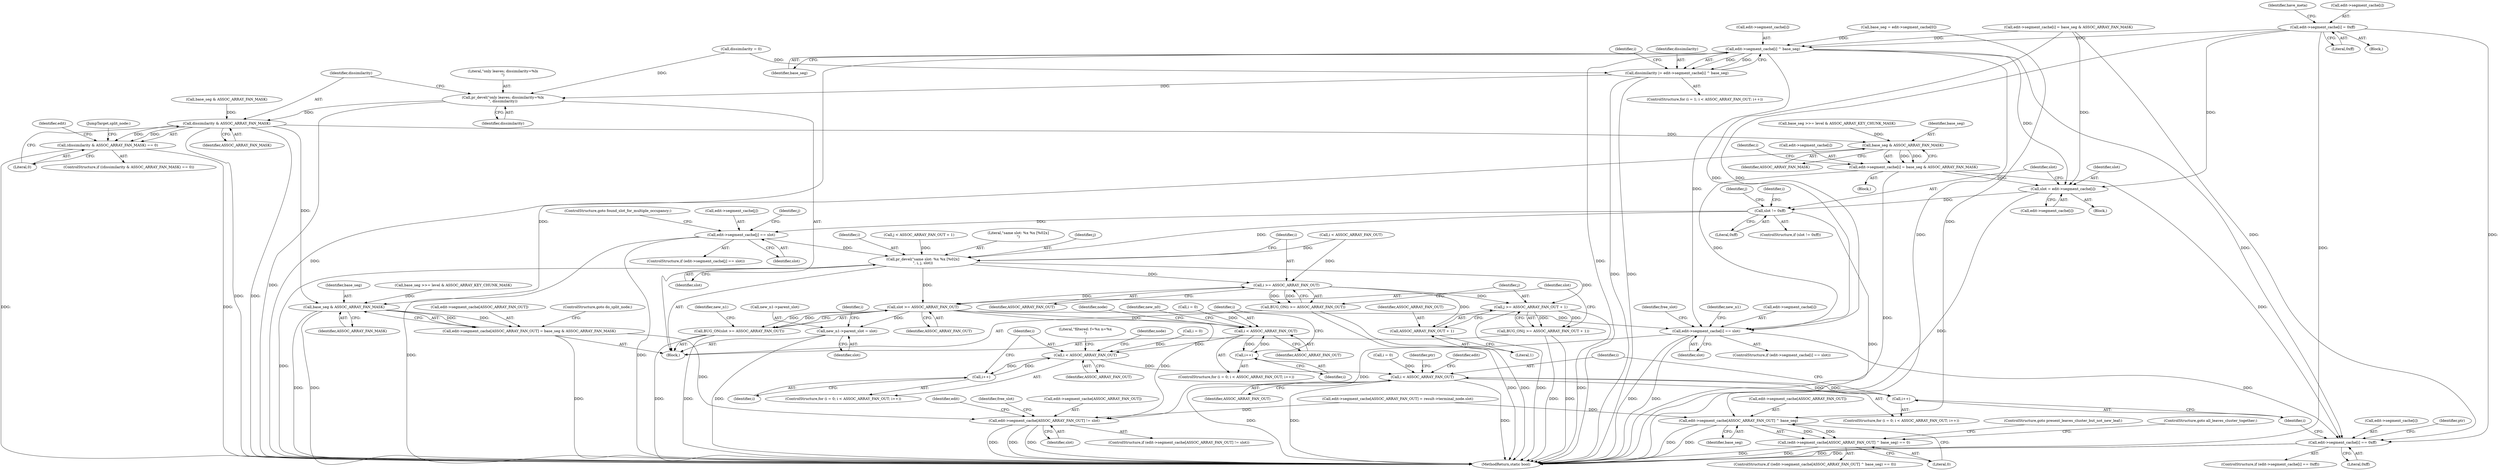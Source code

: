 digraph "0_linux_8d4a2ec1e0b41b0cf9a0c5cd4511da7f8e4f3de2@pointer" {
"1000327" [label="(Call,edit->segment_cache[i] = 0xff)"];
"1000385" [label="(Call,edit->segment_cache[i] ^ base_seg)"];
"1000383" [label="(Call,dissimilarity |= edit->segment_cache[i] ^ base_seg)"];
"1000392" [label="(Call,pr_devel(\"only leaves; dissimilarity=%lx\n\", dissimilarity))"];
"1000397" [label="(Call,dissimilarity & ASSOC_ARRAY_FAN_MASK)"];
"1000396" [label="(Call,(dissimilarity & ASSOC_ARRAY_FAN_MASK) == 0)"];
"1001228" [label="(Call,base_seg & ASSOC_ARRAY_FAN_MASK)"];
"1001222" [label="(Call,edit->segment_cache[i] = base_seg & ASSOC_ARRAY_FAN_MASK)"];
"1000478" [label="(Call,slot = edit->segment_cache[i])"];
"1000486" [label="(Call,slot != 0xff)"];
"1000503" [label="(Call,edit->segment_cache[j] == slot)"];
"1000512" [label="(Call,pr_devel(\"same slot: %x %x [%02x]\n\", i, j, slot))"];
"1000518" [label="(Call,i >= ASSOC_ARRAY_FAN_OUT)"];
"1000517" [label="(Call,BUG_ON(i >= ASSOC_ARRAY_FAN_OUT))"];
"1000522" [label="(Call,j >= ASSOC_ARRAY_FAN_OUT + 1)"];
"1000521" [label="(Call,BUG_ON(j >= ASSOC_ARRAY_FAN_OUT + 1))"];
"1000524" [label="(Call,ASSOC_ARRAY_FAN_OUT + 1)"];
"1000528" [label="(Call,slot >= ASSOC_ARRAY_FAN_OUT)"];
"1000527" [label="(Call,BUG_ON(slot >= ASSOC_ARRAY_FAN_OUT))"];
"1000531" [label="(Call,new_n1->parent_slot = slot)"];
"1000540" [label="(Call,i < ASSOC_ARRAY_FAN_OUT)"];
"1000543" [label="(Call,i++)"];
"1000598" [label="(Call,i < ASSOC_ARRAY_FAN_OUT)"];
"1000601" [label="(Call,i++)"];
"1000732" [label="(Call,i < ASSOC_ARRAY_FAN_OUT)"];
"1000735" [label="(Call,i++)"];
"1000613" [label="(Call,edit->segment_cache[i] == slot)"];
"1000666" [label="(Call,edit->segment_cache[ASSOC_ARRAY_FAN_OUT] != slot)"];
"1000739" [label="(Call,edit->segment_cache[i] == 0xff)"];
"1001247" [label="(Call,base_seg & ASSOC_ARRAY_FAN_MASK)"];
"1001241" [label="(Call,edit->segment_cache[ASSOC_ARRAY_FAN_OUT] = base_seg & ASSOC_ARRAY_FAN_MASK)"];
"1000404" [label="(Call,edit->segment_cache[ASSOC_ARRAY_FAN_OUT] ^ base_seg)"];
"1000403" [label="(Call,(edit->segment_cache[ASSOC_ARRAY_FAN_OUT] ^ base_seg) == 0)"];
"1000491" [label="(Identifier,j)"];
"1000333" [label="(Literal,0xff)"];
"1000480" [label="(Call,edit->segment_cache[i])"];
"1000485" [label="(ControlStructure,if (slot != 0xff))"];
"1000526" [label="(Literal,1)"];
"1000472" [label="(Call,i < ASSOC_ARRAY_FAN_OUT)"];
"1000594" [label="(ControlStructure,for (i = 0; i < ASSOC_ARRAY_FAN_OUT; i++))"];
"1000728" [label="(ControlStructure,for (i = 0; i < ASSOC_ARRAY_FAN_OUT; i++))"];
"1000608" [label="(Identifier,node)"];
"1000326" [label="(Block,)"];
"1000400" [label="(Literal,0)"];
"1000541" [label="(Identifier,i)"];
"1001230" [label="(Identifier,ASSOC_ARRAY_FAN_MASK)"];
"1000512" [label="(Call,pr_devel(\"same slot: %x %x [%02x]\n\", i, j, slot))"];
"1000395" [label="(ControlStructure,if ((dissimilarity & ASSOC_ARRAY_FAN_MASK) == 0))"];
"1000402" [label="(ControlStructure,if ((edit->segment_cache[ASSOC_ARRAY_FAN_OUT] ^ base_seg) == 0))"];
"1000403" [label="(Call,(edit->segment_cache[ASSOC_ARRAY_FAN_OUT] ^ base_seg) == 0)"];
"1000612" [label="(ControlStructure,if (edit->segment_cache[i] == slot))"];
"1000742" [label="(Identifier,edit)"];
"1000522" [label="(Call,j >= ASSOC_ARRAY_FAN_OUT + 1)"];
"1000520" [label="(Identifier,ASSOC_ARRAY_FAN_OUT)"];
"1000510" [label="(ControlStructure,goto found_slot_for_multiple_occupancy;)"];
"1000392" [label="(Call,pr_devel(\"only leaves; dissimilarity=%lx\n\", dissimilarity))"];
"1000514" [label="(Identifier,i)"];
"1000666" [label="(Call,edit->segment_cache[ASSOC_ARRAY_FAN_OUT] != slot)"];
"1000536" [label="(ControlStructure,for (i = 0; i < ASSOC_ARRAY_FAN_OUT; i++))"];
"1000602" [label="(Identifier,i)"];
"1000549" [label="(Identifier,node)"];
"1000598" [label="(Call,i < ASSOC_ARRAY_FAN_OUT)"];
"1000543" [label="(Call,i++)"];
"1000624" [label="(Identifier,new_n1)"];
"1000413" [label="(ControlStructure,goto present_leaves_cluster_but_not_new_leaf;)"];
"1000599" [label="(Identifier,i)"];
"1000732" [label="(Call,i < ASSOC_ARRAY_FAN_OUT)"];
"1000595" [label="(Call,i = 0)"];
"1000396" [label="(Call,(dissimilarity & ASSOC_ARRAY_FAN_MASK) == 0)"];
"1001248" [label="(Identifier,base_seg)"];
"1001241" [label="(Call,edit->segment_cache[ASSOC_ARRAY_FAN_OUT] = base_seg & ASSOC_ARRAY_FAN_MASK)"];
"1001247" [label="(Call,base_seg & ASSOC_ARRAY_FAN_MASK)"];
"1000383" [label="(Call,dissimilarity |= edit->segment_cache[i] ^ base_seg)"];
"1001202" [label="(Identifier,i)"];
"1000386" [label="(Call,edit->segment_cache[i])"];
"1000672" [label="(Identifier,slot)"];
"1000156" [label="(Call,edit->segment_cache[ASSOC_ARRAY_FAN_OUT] = result->terminal_node.slot)"];
"1000540" [label="(Call,i < ASSOC_ARRAY_FAN_OUT)"];
"1000542" [label="(Identifier,ASSOC_ARRAY_FAN_OUT)"];
"1000335" [label="(Identifier,have_meta)"];
"1000614" [label="(Call,edit->segment_cache[i])"];
"1000495" [label="(Call,j < ASSOC_ARRAY_FAN_OUT + 1)"];
"1000517" [label="(Call,BUG_ON(i >= ASSOC_ARRAY_FAN_OUT))"];
"1000544" [label="(Identifier,i)"];
"1000504" [label="(Call,edit->segment_cache[j])"];
"1001242" [label="(Call,edit->segment_cache[ASSOC_ARRAY_FAN_OUT])"];
"1000531" [label="(Call,new_n1->parent_slot = slot)"];
"1000575" [label="(Identifier,new_n0)"];
"1000532" [label="(Call,new_n1->parent_slot)"];
"1000478" [label="(Call,slot = edit->segment_cache[i])"];
"1000665" [label="(ControlStructure,if (edit->segment_cache[ASSOC_ARRAY_FAN_OUT] != slot))"];
"1000393" [label="(Literal,\"only leaves; dissimilarity=%lx\n\")"];
"1000739" [label="(Call,edit->segment_cache[i] == 0xff)"];
"1000405" [label="(Call,edit->segment_cache[ASSOC_ARRAY_FAN_OUT])"];
"1001223" [label="(Call,edit->segment_cache[i])"];
"1000407" [label="(Identifier,edit)"];
"1001222" [label="(Call,edit->segment_cache[i] = base_seg & ASSOC_ARRAY_FAN_MASK)"];
"1000398" [label="(Identifier,dissimilarity)"];
"1000535" [label="(Identifier,slot)"];
"1000397" [label="(Call,dissimilarity & ASSOC_ARRAY_FAN_MASK)"];
"1000411" [label="(Literal,0)"];
"1001228" [label="(Call,base_seg & ASSOC_ARRAY_FAN_MASK)"];
"1000502" [label="(ControlStructure,if (edit->segment_cache[j] == slot))"];
"1000524" [label="(Call,ASSOC_ARRAY_FAN_OUT + 1)"];
"1000529" [label="(Identifier,slot)"];
"1000513" [label="(Literal,\"same slot: %x %x [%02x]\n\")"];
"1000367" [label="(Call,base_seg = edit->segment_cache[0])"];
"1000600" [label="(Identifier,ASSOC_ARRAY_FAN_OUT)"];
"1000527" [label="(Call,BUG_ON(slot >= ASSOC_ARRAY_FAN_OUT))"];
"1000533" [label="(Identifier,new_n1)"];
"1000486" [label="(Call,slot != 0xff)"];
"1000677" [label="(Identifier,free_slot)"];
"1000738" [label="(ControlStructure,if (edit->segment_cache[i] == 0xff))"];
"1000530" [label="(Identifier,ASSOC_ARRAY_FAN_OUT)"];
"1000501" [label="(Identifier,j)"];
"1000327" [label="(Call,edit->segment_cache[i] = 0xff)"];
"1001203" [label="(Block,)"];
"1000528" [label="(Call,slot >= ASSOC_ARRAY_FAN_OUT)"];
"1000385" [label="(Call,edit->segment_cache[i] ^ base_seg)"];
"1000525" [label="(Identifier,ASSOC_ARRAY_FAN_OUT)"];
"1000391" [label="(Identifier,base_seg)"];
"1000523" [label="(Identifier,j)"];
"1000537" [label="(Call,i = 0)"];
"1000382" [label="(Identifier,i)"];
"1001229" [label="(Identifier,base_seg)"];
"1000516" [label="(Identifier,slot)"];
"1001236" [label="(Call,base_seg >>= level & ASSOC_ARRAY_KEY_CHUNK_MASK)"];
"1000519" [label="(Identifier,i)"];
"1000662" [label="(Literal,\"filtered: f=%x n=%x\n\")"];
"1000410" [label="(Identifier,base_seg)"];
"1000394" [label="(Identifier,dissimilarity)"];
"1000734" [label="(Identifier,ASSOC_ARRAY_FAN_OUT)"];
"1000479" [label="(Identifier,slot)"];
"1000404" [label="(Call,edit->segment_cache[ASSOC_ARRAY_FAN_OUT] ^ base_seg)"];
"1000349" [label="(Call,edit->segment_cache[i] = base_seg & ASSOC_ARRAY_FAN_MASK)"];
"1000477" [label="(Block,)"];
"1000414" [label="(JumpTarget,split_node:)"];
"1000521" [label="(Call,BUG_ON(j >= ASSOC_ARRAY_FAN_OUT + 1))"];
"1001217" [label="(Call,base_seg >>= level & ASSOC_ARRAY_KEY_CHUNK_MASK)"];
"1000328" [label="(Call,edit->segment_cache[i])"];
"1000384" [label="(Identifier,dissimilarity)"];
"1001249" [label="(Identifier,ASSOC_ARRAY_FAN_MASK)"];
"1000740" [label="(Call,edit->segment_cache[i])"];
"1000518" [label="(Call,i >= ASSOC_ARRAY_FAN_OUT)"];
"1000729" [label="(Call,i = 0)"];
"1000399" [label="(Identifier,ASSOC_ARRAY_FAN_MASK)"];
"1000601" [label="(Call,i++)"];
"1000503" [label="(Call,edit->segment_cache[j] == slot)"];
"1000619" [label="(Identifier,slot)"];
"1000487" [label="(Identifier,slot)"];
"1000509" [label="(Identifier,slot)"];
"1000735" [label="(Call,i++)"];
"1000613" [label="(Call,edit->segment_cache[i] == slot)"];
"1000374" [label="(ControlStructure,for (i = 1; i < ASSOC_ARRAY_FAN_OUT; i++))"];
"1000667" [label="(Call,edit->segment_cache[ASSOC_ARRAY_FAN_OUT])"];
"1000538" [label="(Identifier,i)"];
"1000733" [label="(Identifier,i)"];
"1000792" [label="(Identifier,ptr)"];
"1001250" [label="(ControlStructure,goto do_split_node;)"];
"1000745" [label="(Literal,0xff)"];
"1000355" [label="(Call,base_seg & ASSOC_ARRAY_FAN_MASK)"];
"1000704" [label="(Identifier,edit)"];
"1000364" [label="(Call,dissimilarity = 0)"];
"1000476" [label="(Identifier,i)"];
"1000642" [label="(Identifier,free_slot)"];
"1000488" [label="(Literal,0xff)"];
"1001251" [label="(MethodReturn,static bool)"];
"1000736" [label="(Identifier,i)"];
"1000515" [label="(Identifier,j)"];
"1000748" [label="(Identifier,ptr)"];
"1000412" [label="(ControlStructure,goto all_leaves_cluster_together;)"];
"1000122" [label="(Block,)"];
"1000327" -> "1000326"  [label="AST: "];
"1000327" -> "1000333"  [label="CFG: "];
"1000328" -> "1000327"  [label="AST: "];
"1000333" -> "1000327"  [label="AST: "];
"1000335" -> "1000327"  [label="CFG: "];
"1000327" -> "1001251"  [label="DDG: "];
"1000327" -> "1000385"  [label="DDG: "];
"1000327" -> "1000478"  [label="DDG: "];
"1000327" -> "1000613"  [label="DDG: "];
"1000327" -> "1000739"  [label="DDG: "];
"1000385" -> "1000383"  [label="AST: "];
"1000385" -> "1000391"  [label="CFG: "];
"1000386" -> "1000385"  [label="AST: "];
"1000391" -> "1000385"  [label="AST: "];
"1000383" -> "1000385"  [label="CFG: "];
"1000385" -> "1001251"  [label="DDG: "];
"1000385" -> "1001251"  [label="DDG: "];
"1000385" -> "1000383"  [label="DDG: "];
"1000385" -> "1000383"  [label="DDG: "];
"1000349" -> "1000385"  [label="DDG: "];
"1000367" -> "1000385"  [label="DDG: "];
"1000385" -> "1000404"  [label="DDG: "];
"1000385" -> "1000478"  [label="DDG: "];
"1000385" -> "1000613"  [label="DDG: "];
"1000385" -> "1000739"  [label="DDG: "];
"1000383" -> "1000374"  [label="AST: "];
"1000384" -> "1000383"  [label="AST: "];
"1000382" -> "1000383"  [label="CFG: "];
"1000383" -> "1001251"  [label="DDG: "];
"1000383" -> "1001251"  [label="DDG: "];
"1000364" -> "1000383"  [label="DDG: "];
"1000383" -> "1000392"  [label="DDG: "];
"1000392" -> "1000122"  [label="AST: "];
"1000392" -> "1000394"  [label="CFG: "];
"1000393" -> "1000392"  [label="AST: "];
"1000394" -> "1000392"  [label="AST: "];
"1000398" -> "1000392"  [label="CFG: "];
"1000392" -> "1001251"  [label="DDG: "];
"1000364" -> "1000392"  [label="DDG: "];
"1000392" -> "1000397"  [label="DDG: "];
"1000397" -> "1000396"  [label="AST: "];
"1000397" -> "1000399"  [label="CFG: "];
"1000398" -> "1000397"  [label="AST: "];
"1000399" -> "1000397"  [label="AST: "];
"1000400" -> "1000397"  [label="CFG: "];
"1000397" -> "1001251"  [label="DDG: "];
"1000397" -> "1001251"  [label="DDG: "];
"1000397" -> "1000396"  [label="DDG: "];
"1000397" -> "1000396"  [label="DDG: "];
"1000355" -> "1000397"  [label="DDG: "];
"1000397" -> "1001228"  [label="DDG: "];
"1000397" -> "1001247"  [label="DDG: "];
"1000396" -> "1000395"  [label="AST: "];
"1000396" -> "1000400"  [label="CFG: "];
"1000400" -> "1000396"  [label="AST: "];
"1000407" -> "1000396"  [label="CFG: "];
"1000414" -> "1000396"  [label="CFG: "];
"1000396" -> "1001251"  [label="DDG: "];
"1000396" -> "1001251"  [label="DDG: "];
"1001228" -> "1001222"  [label="AST: "];
"1001228" -> "1001230"  [label="CFG: "];
"1001229" -> "1001228"  [label="AST: "];
"1001230" -> "1001228"  [label="AST: "];
"1001222" -> "1001228"  [label="CFG: "];
"1001228" -> "1001222"  [label="DDG: "];
"1001228" -> "1001222"  [label="DDG: "];
"1001217" -> "1001228"  [label="DDG: "];
"1001228" -> "1001247"  [label="DDG: "];
"1001222" -> "1001203"  [label="AST: "];
"1001223" -> "1001222"  [label="AST: "];
"1001202" -> "1001222"  [label="CFG: "];
"1001222" -> "1001251"  [label="DDG: "];
"1001222" -> "1000478"  [label="DDG: "];
"1001222" -> "1000613"  [label="DDG: "];
"1001222" -> "1000739"  [label="DDG: "];
"1000478" -> "1000477"  [label="AST: "];
"1000478" -> "1000480"  [label="CFG: "];
"1000479" -> "1000478"  [label="AST: "];
"1000480" -> "1000478"  [label="AST: "];
"1000487" -> "1000478"  [label="CFG: "];
"1000478" -> "1001251"  [label="DDG: "];
"1000349" -> "1000478"  [label="DDG: "];
"1000478" -> "1000486"  [label="DDG: "];
"1000486" -> "1000485"  [label="AST: "];
"1000486" -> "1000488"  [label="CFG: "];
"1000487" -> "1000486"  [label="AST: "];
"1000488" -> "1000486"  [label="AST: "];
"1000491" -> "1000486"  [label="CFG: "];
"1000476" -> "1000486"  [label="CFG: "];
"1000486" -> "1001251"  [label="DDG: "];
"1000486" -> "1000503"  [label="DDG: "];
"1000486" -> "1000512"  [label="DDG: "];
"1000503" -> "1000502"  [label="AST: "];
"1000503" -> "1000509"  [label="CFG: "];
"1000504" -> "1000503"  [label="AST: "];
"1000509" -> "1000503"  [label="AST: "];
"1000510" -> "1000503"  [label="CFG: "];
"1000501" -> "1000503"  [label="CFG: "];
"1000503" -> "1001251"  [label="DDG: "];
"1000503" -> "1001251"  [label="DDG: "];
"1000503" -> "1000512"  [label="DDG: "];
"1000512" -> "1000122"  [label="AST: "];
"1000512" -> "1000516"  [label="CFG: "];
"1000513" -> "1000512"  [label="AST: "];
"1000514" -> "1000512"  [label="AST: "];
"1000515" -> "1000512"  [label="AST: "];
"1000516" -> "1000512"  [label="AST: "];
"1000519" -> "1000512"  [label="CFG: "];
"1000512" -> "1001251"  [label="DDG: "];
"1000472" -> "1000512"  [label="DDG: "];
"1000495" -> "1000512"  [label="DDG: "];
"1000512" -> "1000518"  [label="DDG: "];
"1000512" -> "1000522"  [label="DDG: "];
"1000512" -> "1000528"  [label="DDG: "];
"1000518" -> "1000517"  [label="AST: "];
"1000518" -> "1000520"  [label="CFG: "];
"1000519" -> "1000518"  [label="AST: "];
"1000520" -> "1000518"  [label="AST: "];
"1000517" -> "1000518"  [label="CFG: "];
"1000518" -> "1000517"  [label="DDG: "];
"1000518" -> "1000517"  [label="DDG: "];
"1000472" -> "1000518"  [label="DDG: "];
"1000518" -> "1000522"  [label="DDG: "];
"1000518" -> "1000524"  [label="DDG: "];
"1000518" -> "1000528"  [label="DDG: "];
"1000517" -> "1000122"  [label="AST: "];
"1000523" -> "1000517"  [label="CFG: "];
"1000517" -> "1001251"  [label="DDG: "];
"1000517" -> "1001251"  [label="DDG: "];
"1000522" -> "1000521"  [label="AST: "];
"1000522" -> "1000524"  [label="CFG: "];
"1000523" -> "1000522"  [label="AST: "];
"1000524" -> "1000522"  [label="AST: "];
"1000521" -> "1000522"  [label="CFG: "];
"1000522" -> "1001251"  [label="DDG: "];
"1000522" -> "1001251"  [label="DDG: "];
"1000522" -> "1000521"  [label="DDG: "];
"1000522" -> "1000521"  [label="DDG: "];
"1000521" -> "1000122"  [label="AST: "];
"1000529" -> "1000521"  [label="CFG: "];
"1000521" -> "1001251"  [label="DDG: "];
"1000521" -> "1001251"  [label="DDG: "];
"1000524" -> "1000526"  [label="CFG: "];
"1000525" -> "1000524"  [label="AST: "];
"1000526" -> "1000524"  [label="AST: "];
"1000528" -> "1000527"  [label="AST: "];
"1000528" -> "1000530"  [label="CFG: "];
"1000529" -> "1000528"  [label="AST: "];
"1000530" -> "1000528"  [label="AST: "];
"1000527" -> "1000528"  [label="CFG: "];
"1000528" -> "1000527"  [label="DDG: "];
"1000528" -> "1000527"  [label="DDG: "];
"1000528" -> "1000531"  [label="DDG: "];
"1000528" -> "1000540"  [label="DDG: "];
"1000528" -> "1000613"  [label="DDG: "];
"1000528" -> "1000666"  [label="DDG: "];
"1000527" -> "1000122"  [label="AST: "];
"1000533" -> "1000527"  [label="CFG: "];
"1000527" -> "1001251"  [label="DDG: "];
"1000527" -> "1001251"  [label="DDG: "];
"1000531" -> "1000122"  [label="AST: "];
"1000531" -> "1000535"  [label="CFG: "];
"1000532" -> "1000531"  [label="AST: "];
"1000535" -> "1000531"  [label="AST: "];
"1000538" -> "1000531"  [label="CFG: "];
"1000531" -> "1001251"  [label="DDG: "];
"1000540" -> "1000536"  [label="AST: "];
"1000540" -> "1000542"  [label="CFG: "];
"1000541" -> "1000540"  [label="AST: "];
"1000542" -> "1000540"  [label="AST: "];
"1000549" -> "1000540"  [label="CFG: "];
"1000575" -> "1000540"  [label="CFG: "];
"1000543" -> "1000540"  [label="DDG: "];
"1000537" -> "1000540"  [label="DDG: "];
"1000540" -> "1000543"  [label="DDG: "];
"1000540" -> "1000598"  [label="DDG: "];
"1000543" -> "1000536"  [label="AST: "];
"1000543" -> "1000544"  [label="CFG: "];
"1000544" -> "1000543"  [label="AST: "];
"1000541" -> "1000543"  [label="CFG: "];
"1000598" -> "1000594"  [label="AST: "];
"1000598" -> "1000600"  [label="CFG: "];
"1000599" -> "1000598"  [label="AST: "];
"1000600" -> "1000598"  [label="AST: "];
"1000608" -> "1000598"  [label="CFG: "];
"1000662" -> "1000598"  [label="CFG: "];
"1000601" -> "1000598"  [label="DDG: "];
"1000595" -> "1000598"  [label="DDG: "];
"1000598" -> "1000601"  [label="DDG: "];
"1000598" -> "1000732"  [label="DDG: "];
"1000601" -> "1000594"  [label="AST: "];
"1000601" -> "1000602"  [label="CFG: "];
"1000602" -> "1000601"  [label="AST: "];
"1000599" -> "1000601"  [label="CFG: "];
"1000732" -> "1000728"  [label="AST: "];
"1000732" -> "1000734"  [label="CFG: "];
"1000733" -> "1000732"  [label="AST: "];
"1000734" -> "1000732"  [label="AST: "];
"1000742" -> "1000732"  [label="CFG: "];
"1000792" -> "1000732"  [label="CFG: "];
"1000732" -> "1001251"  [label="DDG: "];
"1000732" -> "1001251"  [label="DDG: "];
"1000732" -> "1001251"  [label="DDG: "];
"1000729" -> "1000732"  [label="DDG: "];
"1000735" -> "1000732"  [label="DDG: "];
"1000732" -> "1000735"  [label="DDG: "];
"1000735" -> "1000728"  [label="AST: "];
"1000735" -> "1000736"  [label="CFG: "];
"1000736" -> "1000735"  [label="AST: "];
"1000733" -> "1000735"  [label="CFG: "];
"1000613" -> "1000612"  [label="AST: "];
"1000613" -> "1000619"  [label="CFG: "];
"1000614" -> "1000613"  [label="AST: "];
"1000619" -> "1000613"  [label="AST: "];
"1000624" -> "1000613"  [label="CFG: "];
"1000642" -> "1000613"  [label="CFG: "];
"1000613" -> "1001251"  [label="DDG: "];
"1000613" -> "1001251"  [label="DDG: "];
"1000349" -> "1000613"  [label="DDG: "];
"1000613" -> "1000666"  [label="DDG: "];
"1000613" -> "1000739"  [label="DDG: "];
"1000666" -> "1000665"  [label="AST: "];
"1000666" -> "1000672"  [label="CFG: "];
"1000667" -> "1000666"  [label="AST: "];
"1000672" -> "1000666"  [label="AST: "];
"1000677" -> "1000666"  [label="CFG: "];
"1000704" -> "1000666"  [label="CFG: "];
"1000666" -> "1001251"  [label="DDG: "];
"1000666" -> "1001251"  [label="DDG: "];
"1000666" -> "1001251"  [label="DDG: "];
"1000156" -> "1000666"  [label="DDG: "];
"1001241" -> "1000666"  [label="DDG: "];
"1000739" -> "1000738"  [label="AST: "];
"1000739" -> "1000745"  [label="CFG: "];
"1000740" -> "1000739"  [label="AST: "];
"1000745" -> "1000739"  [label="AST: "];
"1000748" -> "1000739"  [label="CFG: "];
"1000736" -> "1000739"  [label="CFG: "];
"1000739" -> "1001251"  [label="DDG: "];
"1000739" -> "1001251"  [label="DDG: "];
"1000349" -> "1000739"  [label="DDG: "];
"1001247" -> "1001241"  [label="AST: "];
"1001247" -> "1001249"  [label="CFG: "];
"1001248" -> "1001247"  [label="AST: "];
"1001249" -> "1001247"  [label="AST: "];
"1001241" -> "1001247"  [label="CFG: "];
"1001247" -> "1001251"  [label="DDG: "];
"1001247" -> "1001251"  [label="DDG: "];
"1001247" -> "1001241"  [label="DDG: "];
"1001247" -> "1001241"  [label="DDG: "];
"1001236" -> "1001247"  [label="DDG: "];
"1001241" -> "1000122"  [label="AST: "];
"1001242" -> "1001241"  [label="AST: "];
"1001250" -> "1001241"  [label="CFG: "];
"1001241" -> "1001251"  [label="DDG: "];
"1000404" -> "1000403"  [label="AST: "];
"1000404" -> "1000410"  [label="CFG: "];
"1000405" -> "1000404"  [label="AST: "];
"1000410" -> "1000404"  [label="AST: "];
"1000411" -> "1000404"  [label="CFG: "];
"1000404" -> "1001251"  [label="DDG: "];
"1000404" -> "1001251"  [label="DDG: "];
"1000404" -> "1000403"  [label="DDG: "];
"1000404" -> "1000403"  [label="DDG: "];
"1000156" -> "1000404"  [label="DDG: "];
"1000367" -> "1000404"  [label="DDG: "];
"1000403" -> "1000402"  [label="AST: "];
"1000403" -> "1000411"  [label="CFG: "];
"1000411" -> "1000403"  [label="AST: "];
"1000412" -> "1000403"  [label="CFG: "];
"1000413" -> "1000403"  [label="CFG: "];
"1000403" -> "1001251"  [label="DDG: "];
"1000403" -> "1001251"  [label="DDG: "];
}
